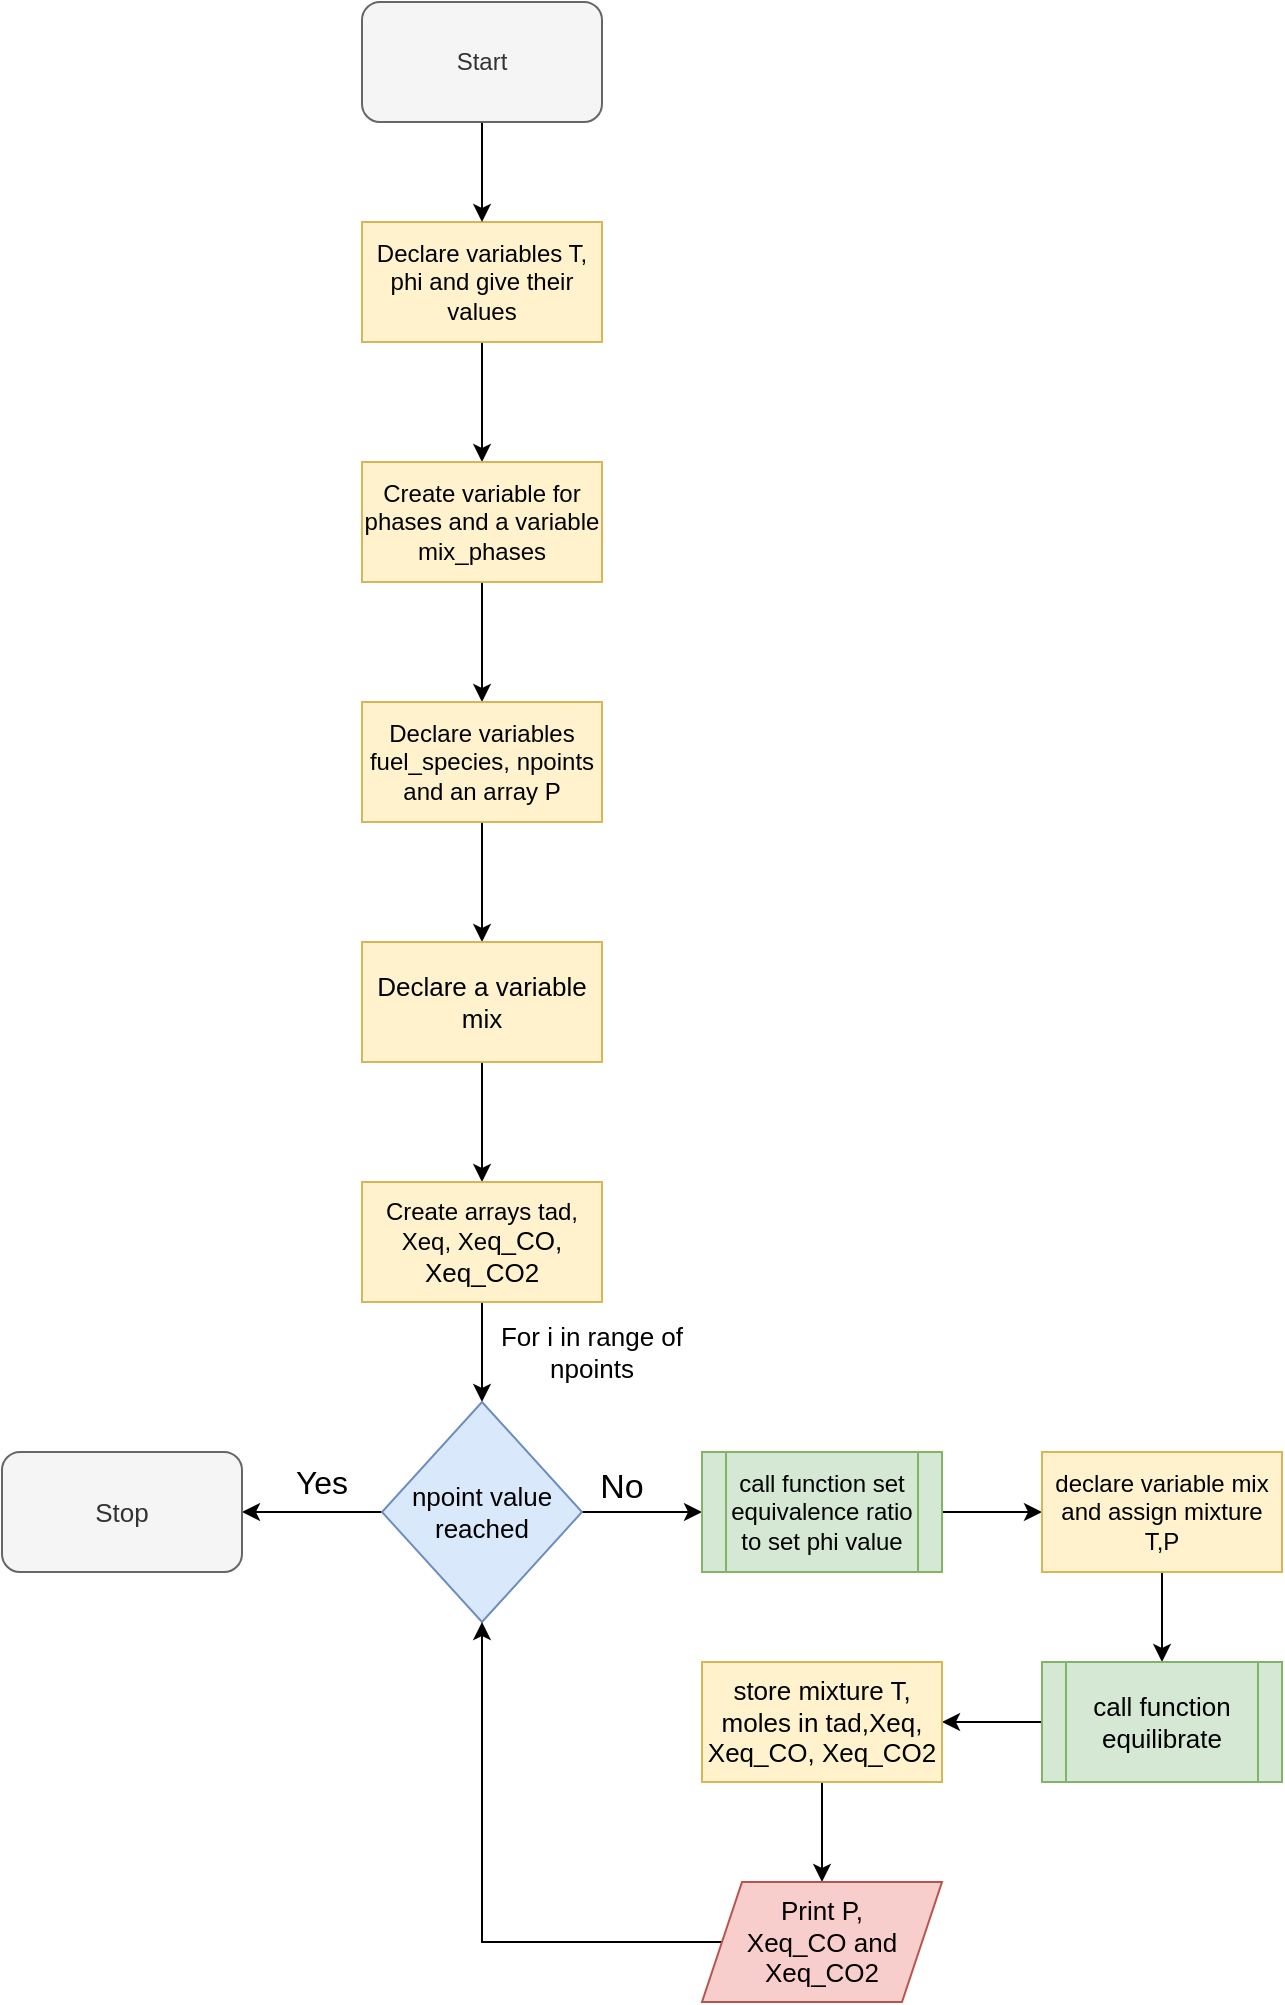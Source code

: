 <mxfile version="14.8.0" type="google"><diagram id="lrm3dYFIPb2KCsmIob4J" name="Page-1"><mxGraphModel dx="1038" dy="564" grid="1" gridSize="10" guides="1" tooltips="1" connect="1" arrows="1" fold="1" page="1" pageScale="1" pageWidth="827" pageHeight="1169" math="0" shadow="0"><root><mxCell id="0"/><mxCell id="1" parent="0"/><mxCell id="LenM6oAzoR4Xag2aUPcU-3" value="" style="edgeStyle=orthogonalEdgeStyle;rounded=0;orthogonalLoop=1;jettySize=auto;html=1;" parent="1" source="LenM6oAzoR4Xag2aUPcU-1" target="LenM6oAzoR4Xag2aUPcU-2" edge="1"><mxGeometry relative="1" as="geometry"/></mxCell><mxCell id="LenM6oAzoR4Xag2aUPcU-1" value="Declare variables T, phi and give their values" style="rounded=0;whiteSpace=wrap;html=1;fillColor=#fff2cc;strokeColor=#d6b656;" parent="1" vertex="1"><mxGeometry x="340" y="120" width="120" height="60" as="geometry"/></mxCell><mxCell id="LenM6oAzoR4Xag2aUPcU-5" value="" style="edgeStyle=orthogonalEdgeStyle;rounded=0;orthogonalLoop=1;jettySize=auto;html=1;" parent="1" source="LenM6oAzoR4Xag2aUPcU-2" target="LenM6oAzoR4Xag2aUPcU-4" edge="1"><mxGeometry relative="1" as="geometry"/></mxCell><mxCell id="LenM6oAzoR4Xag2aUPcU-2" value="&lt;div&gt;Create variable for phases and a variable&lt;/div&gt;&lt;div&gt;mix_phases&lt;br&gt; &lt;/div&gt;" style="whiteSpace=wrap;html=1;rounded=0;fillColor=#fff2cc;strokeColor=#d6b656;" parent="1" vertex="1"><mxGeometry x="340" y="240" width="120" height="60" as="geometry"/></mxCell><mxCell id="LenM6oAzoR4Xag2aUPcU-10" value="" style="edgeStyle=orthogonalEdgeStyle;rounded=0;orthogonalLoop=1;jettySize=auto;html=1;" parent="1" source="LenM6oAzoR4Xag2aUPcU-4" target="LenM6oAzoR4Xag2aUPcU-9" edge="1"><mxGeometry relative="1" as="geometry"/></mxCell><mxCell id="LenM6oAzoR4Xag2aUPcU-4" value="Declare variables fuel_species, npoints and an array P" style="whiteSpace=wrap;html=1;rounded=0;fillColor=#fff2cc;strokeColor=#d6b656;" parent="1" vertex="1"><mxGeometry x="340" y="360" width="120" height="60" as="geometry"/></mxCell><mxCell id="LenM6oAzoR4Xag2aUPcU-8" value="" style="edgeStyle=orthogonalEdgeStyle;rounded=0;orthogonalLoop=1;jettySize=auto;html=1;" parent="1" source="LenM6oAzoR4Xag2aUPcU-7" target="LenM6oAzoR4Xag2aUPcU-1" edge="1"><mxGeometry relative="1" as="geometry"/></mxCell><mxCell id="LenM6oAzoR4Xag2aUPcU-7" value="Start" style="rounded=1;whiteSpace=wrap;html=1;fillColor=#f5f5f5;strokeColor=#666666;fontColor=#333333;" parent="1" vertex="1"><mxGeometry x="340" y="10" width="120" height="60" as="geometry"/></mxCell><mxCell id="itMuuvor4WyYrfEkHrdS-2" value="" style="edgeStyle=orthogonalEdgeStyle;rounded=0;orthogonalLoop=1;jettySize=auto;html=1;" parent="1" source="LenM6oAzoR4Xag2aUPcU-9" target="itMuuvor4WyYrfEkHrdS-1" edge="1"><mxGeometry relative="1" as="geometry"/></mxCell><mxCell id="LenM6oAzoR4Xag2aUPcU-9" value="Declare a variable mix " style="whiteSpace=wrap;html=1;rounded=0;fillColor=#fff2cc;strokeColor=#d6b656;fontSize=13;" parent="1" vertex="1"><mxGeometry x="340" y="480" width="120" height="60" as="geometry"/></mxCell><mxCell id="itMuuvor4WyYrfEkHrdS-4" value="" style="edgeStyle=orthogonalEdgeStyle;rounded=0;orthogonalLoop=1;jettySize=auto;html=1;" parent="1" source="itMuuvor4WyYrfEkHrdS-1" target="itMuuvor4WyYrfEkHrdS-3" edge="1"><mxGeometry relative="1" as="geometry"/></mxCell><mxCell id="itMuuvor4WyYrfEkHrdS-1" value="Create arrays tad, Xeq, Xe&lt;span style=&quot;font-size: 13px&quot;&gt;q_CO, Xeq_CO2&lt;/span&gt; " style="whiteSpace=wrap;html=1;rounded=0;fillColor=#fff2cc;strokeColor=#d6b656;" parent="1" vertex="1"><mxGeometry x="340" y="600" width="120" height="60" as="geometry"/></mxCell><mxCell id="itMuuvor4WyYrfEkHrdS-10" value="" style="edgeStyle=orthogonalEdgeStyle;rounded=0;orthogonalLoop=1;jettySize=auto;html=1;" parent="1" source="itMuuvor4WyYrfEkHrdS-3" target="itMuuvor4WyYrfEkHrdS-9" edge="1"><mxGeometry relative="1" as="geometry"/></mxCell><mxCell id="ODz6s62opRCr3gJZALXm-12" value="" style="edgeStyle=orthogonalEdgeStyle;rounded=0;orthogonalLoop=1;jettySize=auto;html=1;fontSize=13;" parent="1" source="itMuuvor4WyYrfEkHrdS-3" target="ODz6s62opRCr3gJZALXm-11" edge="1"><mxGeometry relative="1" as="geometry"/></mxCell><mxCell id="itMuuvor4WyYrfEkHrdS-3" value="npoint value reached" style="rhombus;whiteSpace=wrap;html=1;rounded=0;fillColor=#dae8fc;strokeColor=#6c8ebf;fontSize=13;" parent="1" vertex="1"><mxGeometry x="350" y="710" width="100" height="110" as="geometry"/></mxCell><mxCell id="ODz6s62opRCr3gJZALXm-2" value="" style="edgeStyle=orthogonalEdgeStyle;rounded=0;orthogonalLoop=1;jettySize=auto;html=1;" parent="1" source="itMuuvor4WyYrfEkHrdS-9" target="ODz6s62opRCr3gJZALXm-1" edge="1"><mxGeometry relative="1" as="geometry"/></mxCell><mxCell id="itMuuvor4WyYrfEkHrdS-9" value="call function set equivalence ratio to set phi value" style="shape=process;whiteSpace=wrap;html=1;backgroundOutline=1;rounded=0;fillColor=#d5e8d4;strokeColor=#82b366;" parent="1" vertex="1"><mxGeometry x="510" y="735" width="120" height="60" as="geometry"/></mxCell><mxCell id="itMuuvor4WyYrfEkHrdS-11" value="&lt;font style=&quot;font-size: 17px&quot;&gt;No&lt;/font&gt;" style="text;html=1;strokeColor=none;fillColor=none;align=center;verticalAlign=middle;whiteSpace=wrap;rounded=0;" parent="1" vertex="1"><mxGeometry x="450" y="735" width="40" height="35" as="geometry"/></mxCell><mxCell id="ODz6s62opRCr3gJZALXm-9" value="" style="edgeStyle=orthogonalEdgeStyle;rounded=0;orthogonalLoop=1;jettySize=auto;html=1;fontSize=13;" parent="1" source="ODz6s62opRCr3gJZALXm-1" target="ODz6s62opRCr3gJZALXm-6" edge="1"><mxGeometry relative="1" as="geometry"/></mxCell><mxCell id="ODz6s62opRCr3gJZALXm-1" value="declare variable mix and assign mixture T,P" style="whiteSpace=wrap;html=1;rounded=0;fillColor=#fff2cc;strokeColor=#d6b656;" parent="1" vertex="1"><mxGeometry x="680" y="735" width="120" height="60" as="geometry"/></mxCell><mxCell id="ODz6s62opRCr3gJZALXm-3" value="For i in range of npoints" style="text;html=1;strokeColor=none;fillColor=none;align=center;verticalAlign=middle;whiteSpace=wrap;rounded=0;fontSize=13;fontStyle=0" parent="1" vertex="1"><mxGeometry x="400" y="660" width="110" height="50" as="geometry"/></mxCell><mxCell id="ODz6s62opRCr3gJZALXm-8" value="" style="edgeStyle=orthogonalEdgeStyle;rounded=0;orthogonalLoop=1;jettySize=auto;html=1;fontSize=13;" parent="1" source="ODz6s62opRCr3gJZALXm-6" target="ODz6s62opRCr3gJZALXm-7" edge="1"><mxGeometry relative="1" as="geometry"/></mxCell><mxCell id="ODz6s62opRCr3gJZALXm-6" value="call function equilibrate " style="shape=process;whiteSpace=wrap;html=1;backgroundOutline=1;fontSize=13;fillColor=#d5e8d4;strokeColor=#82b366;" parent="1" vertex="1"><mxGeometry x="680" y="840" width="120" height="60" as="geometry"/></mxCell><mxCell id="ODz6s62opRCr3gJZALXm-14" value="" style="edgeStyle=orthogonalEdgeStyle;rounded=0;orthogonalLoop=1;jettySize=auto;html=1;fontSize=16;" parent="1" source="ODz6s62opRCr3gJZALXm-7" target="ODz6s62opRCr3gJZALXm-10" edge="1"><mxGeometry relative="1" as="geometry"/></mxCell><mxCell id="ODz6s62opRCr3gJZALXm-7" value="store mixture T, moles in tad,Xeq, Xeq_CO, Xeq_CO2" style="whiteSpace=wrap;html=1;fontSize=13;fillColor=#fff2cc;strokeColor=#d6b656;" parent="1" vertex="1"><mxGeometry x="510" y="840" width="120" height="60" as="geometry"/></mxCell><mxCell id="ODz6s62opRCr3gJZALXm-21" value="" style="edgeStyle=orthogonalEdgeStyle;rounded=0;orthogonalLoop=1;jettySize=auto;html=1;fontSize=16;entryX=0.5;entryY=1;entryDx=0;entryDy=0;" parent="1" source="ODz6s62opRCr3gJZALXm-10" target="itMuuvor4WyYrfEkHrdS-3" edge="1"><mxGeometry relative="1" as="geometry"><mxPoint x="410" y="970" as="targetPoint"/></mxGeometry></mxCell><mxCell id="ODz6s62opRCr3gJZALXm-10" value="&lt;div style=&quot;font-size: 13px&quot;&gt;Print P, &lt;br&gt;&lt;/div&gt;&lt;div style=&quot;font-size: 13px&quot;&gt;Xeq_CO and&lt;br&gt;&lt;/div&gt;&lt;div style=&quot;font-size: 13px&quot;&gt;Xeq_CO2&lt;br style=&quot;font-size: 13px&quot;&gt;&lt;/div&gt;" style="shape=parallelogram;perimeter=parallelogramPerimeter;whiteSpace=wrap;html=1;fixedSize=1;fontSize=13;fillColor=#f8cecc;strokeColor=#b85450;" parent="1" vertex="1"><mxGeometry x="510" y="950" width="120" height="60" as="geometry"/></mxCell><mxCell id="ODz6s62opRCr3gJZALXm-11" value="Stop" style="rounded=1;whiteSpace=wrap;html=1;fontSize=13;fillColor=#f5f5f5;strokeColor=#666666;fontColor=#333333;" parent="1" vertex="1"><mxGeometry x="160" y="735" width="120" height="60" as="geometry"/></mxCell><mxCell id="ODz6s62opRCr3gJZALXm-13" value="Yes" style="text;html=1;strokeColor=none;fillColor=none;align=center;verticalAlign=middle;whiteSpace=wrap;rounded=0;fontSize=16;" parent="1" vertex="1"><mxGeometry x="300" y="740" width="40" height="20" as="geometry"/></mxCell></root></mxGraphModel></diagram></mxfile>